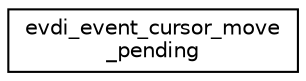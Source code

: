 digraph "圖形化之類別階層"
{
 // LATEX_PDF_SIZE
  edge [fontname="Helvetica",fontsize="10",labelfontname="Helvetica",labelfontsize="10"];
  node [fontname="Helvetica",fontsize="10",shape=record];
  rankdir="LR";
  Node0 [label="evdi_event_cursor_move\l_pending",height=0.2,width=0.4,color="black", fillcolor="white", style="filled",URL="$structevdi__event__cursor__move__pending.html",tooltip=" "];
}
